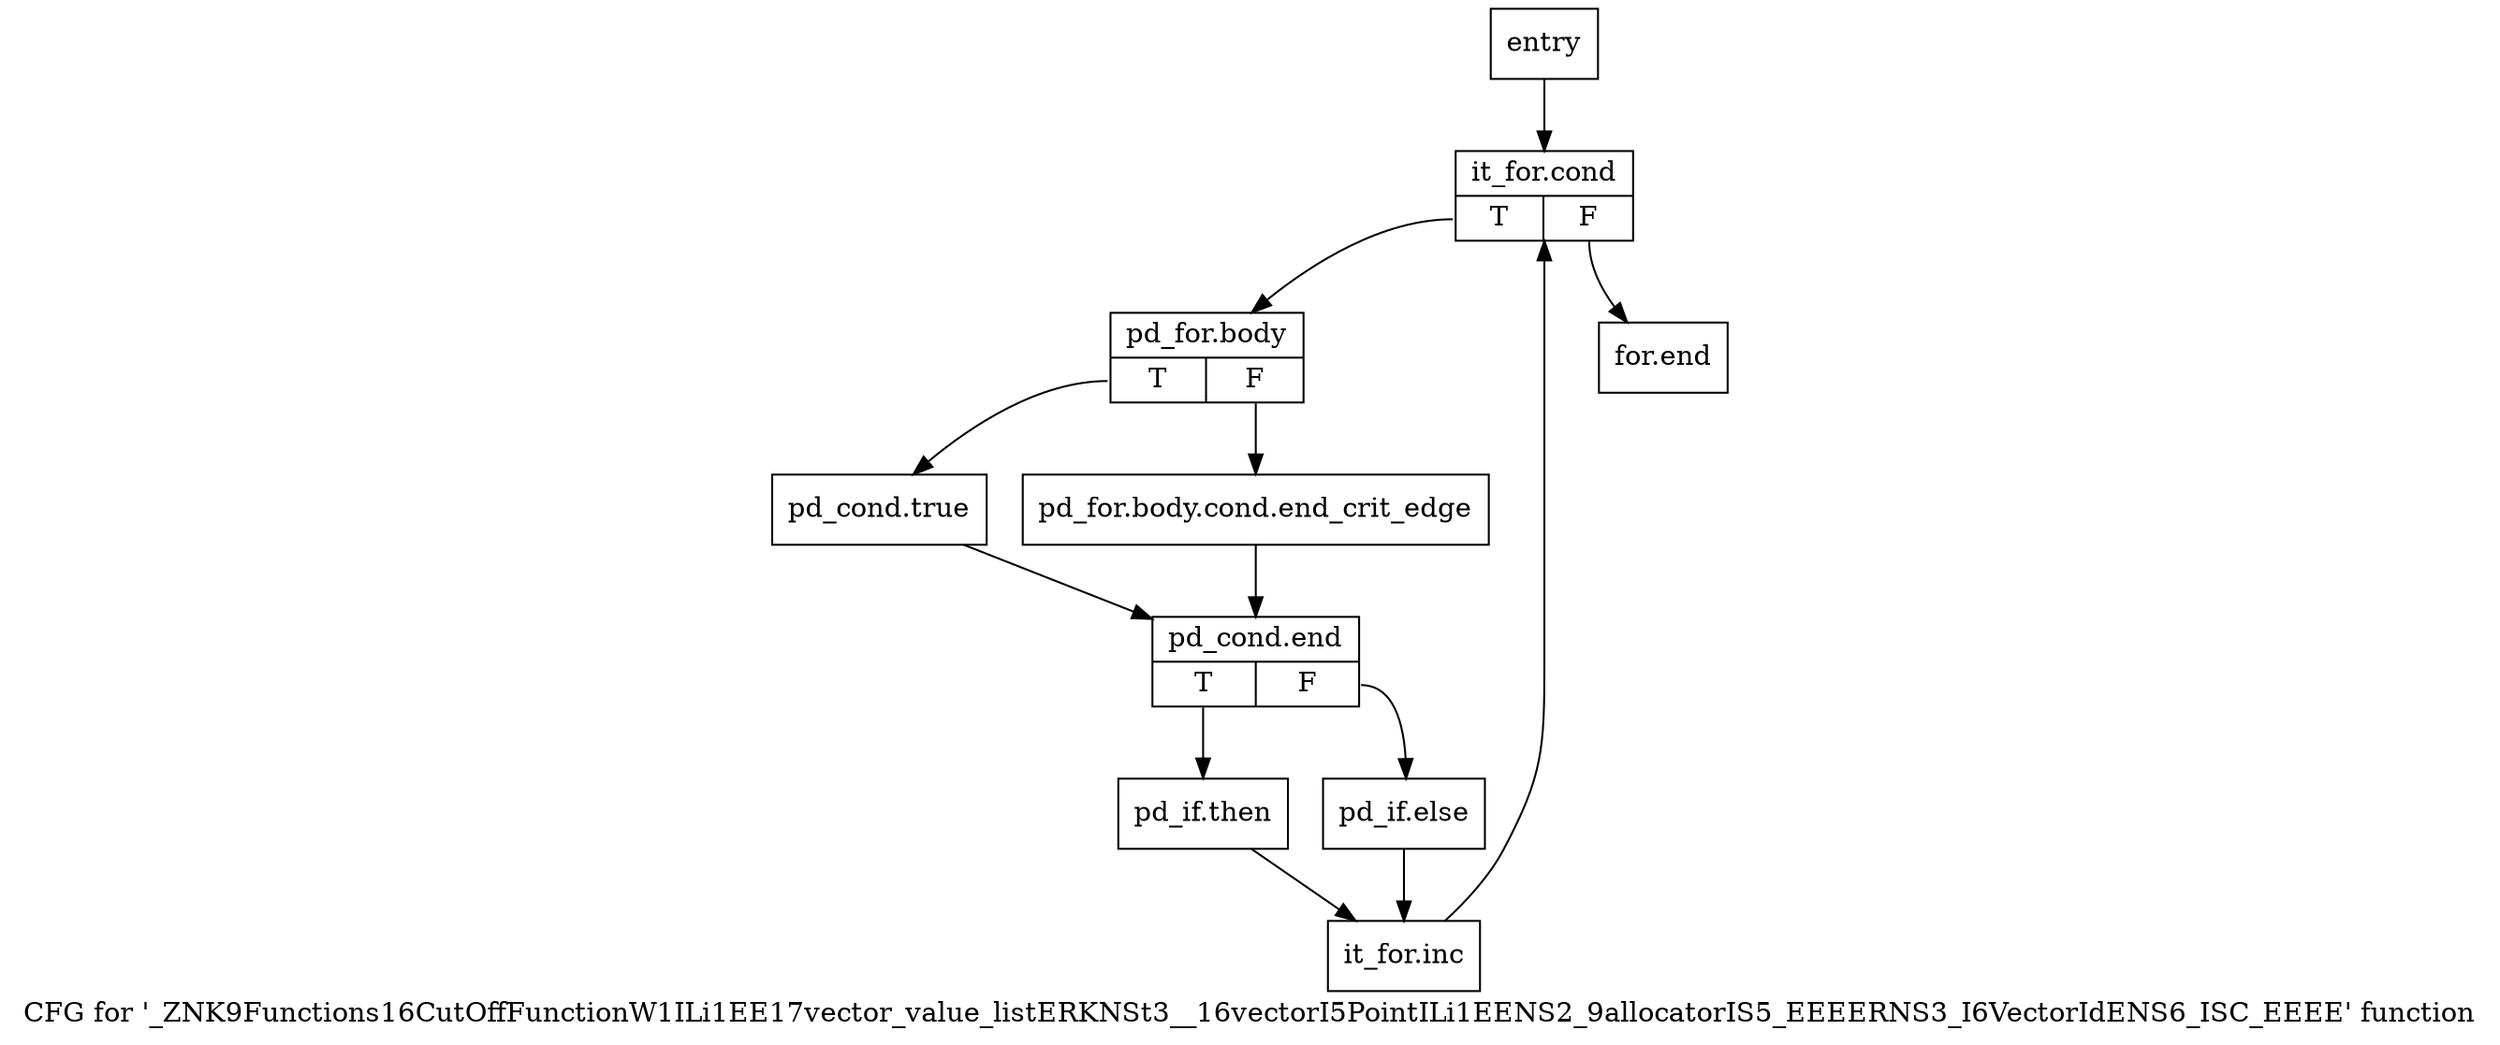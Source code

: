 digraph "CFG for '_ZNK9Functions16CutOffFunctionW1ILi1EE17vector_value_listERKNSt3__16vectorI5PointILi1EENS2_9allocatorIS5_EEEERNS3_I6VectorIdENS6_ISC_EEEE' function" {
	label="CFG for '_ZNK9Functions16CutOffFunctionW1ILi1EE17vector_value_listERKNSt3__16vectorI5PointILi1EENS2_9allocatorIS5_EEEERNS3_I6VectorIdENS6_ISC_EEEE' function";

	Node0x59f8c20 [shape=record,label="{entry}"];
	Node0x59f8c20 -> Node0x59f8c70;
	Node0x59f8c70 [shape=record,label="{it_for.cond|{<s0>T|<s1>F}}"];
	Node0x59f8c70:s0 -> Node0x59f8cc0;
	Node0x59f8c70:s1 -> Node0x59f8ef0;
	Node0x59f8cc0 [shape=record,label="{pd_for.body|{<s0>T|<s1>F}}"];
	Node0x59f8cc0:s0 -> Node0x59f8d60;
	Node0x59f8cc0:s1 -> Node0x59f8d10;
	Node0x59f8d10 [shape=record,label="{pd_for.body.cond.end_crit_edge}"];
	Node0x59f8d10 -> Node0x59f8db0;
	Node0x59f8d60 [shape=record,label="{pd_cond.true}"];
	Node0x59f8d60 -> Node0x59f8db0;
	Node0x59f8db0 [shape=record,label="{pd_cond.end|{<s0>T|<s1>F}}"];
	Node0x59f8db0:s0 -> Node0x59f8e00;
	Node0x59f8db0:s1 -> Node0x59f8e50;
	Node0x59f8e00 [shape=record,label="{pd_if.then}"];
	Node0x59f8e00 -> Node0x59f8ea0;
	Node0x59f8e50 [shape=record,label="{pd_if.else}"];
	Node0x59f8e50 -> Node0x59f8ea0;
	Node0x59f8ea0 [shape=record,label="{it_for.inc}"];
	Node0x59f8ea0 -> Node0x59f8c70;
	Node0x59f8ef0 [shape=record,label="{for.end}"];
}
